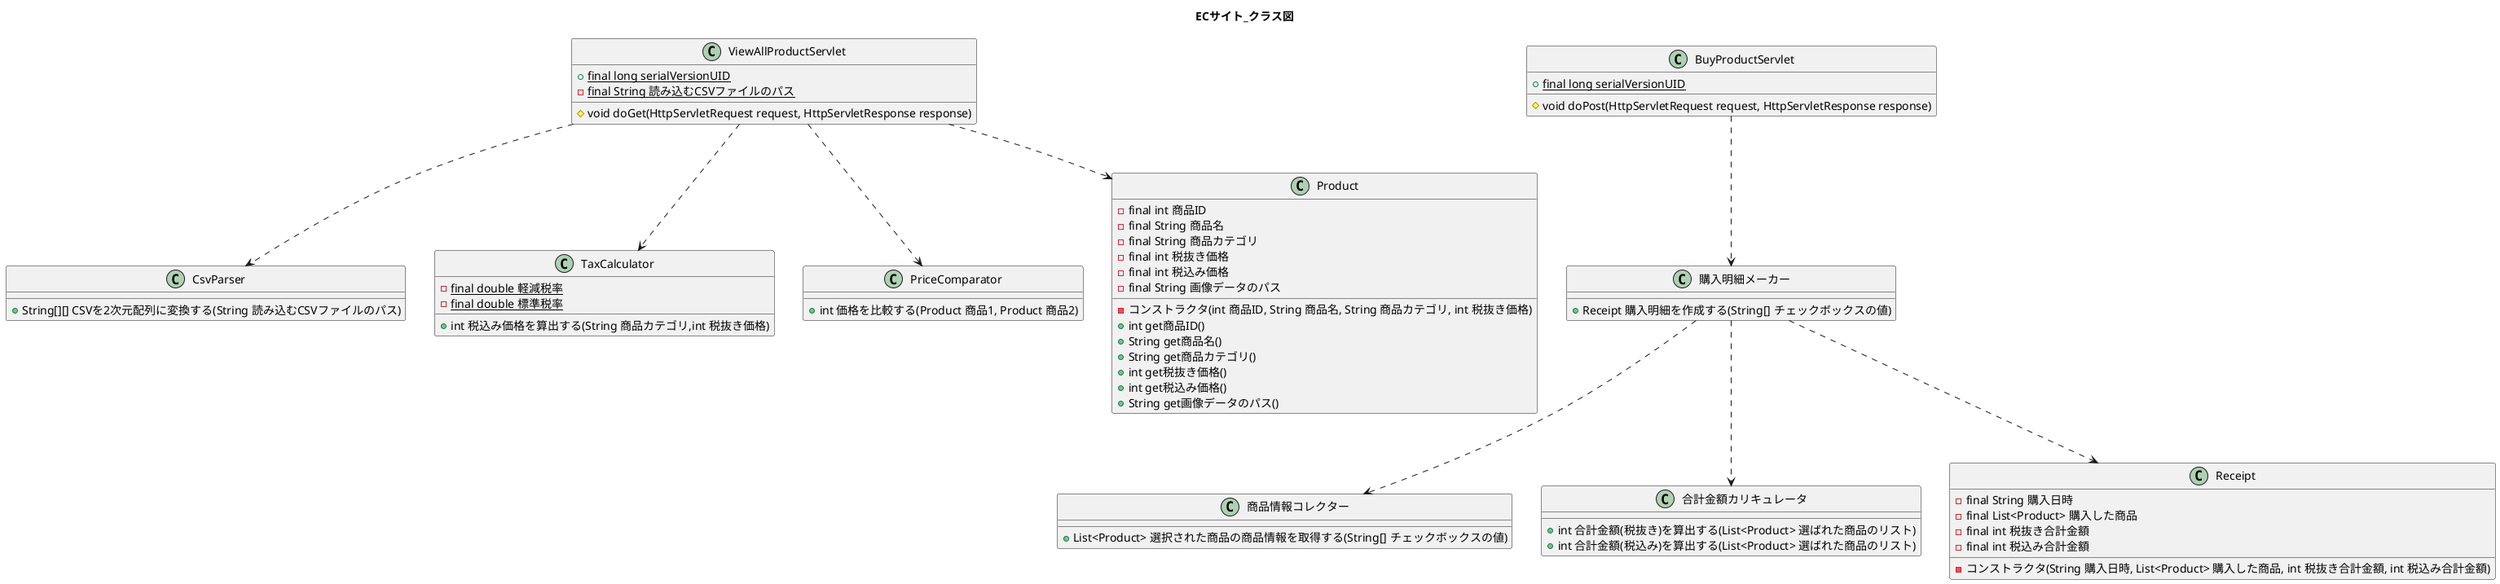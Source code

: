 @startuml
title ECサイト_クラス図

class ViewAllProductServlet {
    +{static} final long serialVersionUID
    -{static} final String 読み込むCSVファイルのパス
    #void doGet(HttpServletRequest request, HttpServletResponse response)
}

class BuyProductServlet {
    +{static} final long serialVersionUID
    #void doPost(HttpServletRequest request, HttpServletResponse response)
}

BuyProductServlet ..> 購入明細メーカー
class 購入明細メーカー {
    +Receipt 購入明細を作成する(String[] チェックボックスの値)
}

購入明細メーカー ..> 商品情報コレクター
class 商品情報コレクター {
    +List<Product> 選択された商品の商品情報を取得する(String[] チェックボックスの値)
}

購入明細メーカー ..> 合計金額カリキュレータ 
class 合計金額カリキュレータ {
    +int 合計金額(税抜き)を算出する(List<Product> 選ばれた商品のリスト)
    +int 合計金額(税込み)を算出する(List<Product> 選ばれた商品のリスト)
}

購入明細メーカー ..> Receipt
class Receipt {
    -final String 購入日時
    -final List<Product> 購入した商品
    -final int 税抜き合計金額
    -final int 税込み合計金額
    -コンストラクタ(String 購入日時, List<Product> 購入した商品, int 税抜き合計金額, int 税込み合計金額)
}

ViewAllProductServlet ..> CsvParser
class CsvParser {
    +String[][] CSVを2次元配列に変換する(String 読み込むCSVファイルのパス)
}

ViewAllProductServlet ..> TaxCalculator
class TaxCalculator {
    -{static}final double 軽減税率
    -{static}final double 標準税率

    +int 税込み価格を算出する(String 商品カテゴリ,int 税抜き価格)
}

ViewAllProductServlet ..> PriceComparator
class PriceComparator {
    +int 価格を比較する(Product 商品1, Product 商品2)
}

ViewAllProductServlet ..> Product
class Product {
    -final int 商品ID
    -final String 商品名
    -final String 商品カテゴリ
    -final int 税抜き価格
    -final int 税込み価格
    -final String 画像データのパス
    -コンストラクタ(int 商品ID, String 商品名, String 商品カテゴリ, int 税抜き価格)
    +int get商品ID()
    +String get商品名()
    +String get商品カテゴリ()
    +int get税抜き価格()
    +int get税込み価格()
    +String get画像データのパス()
}
@enduml